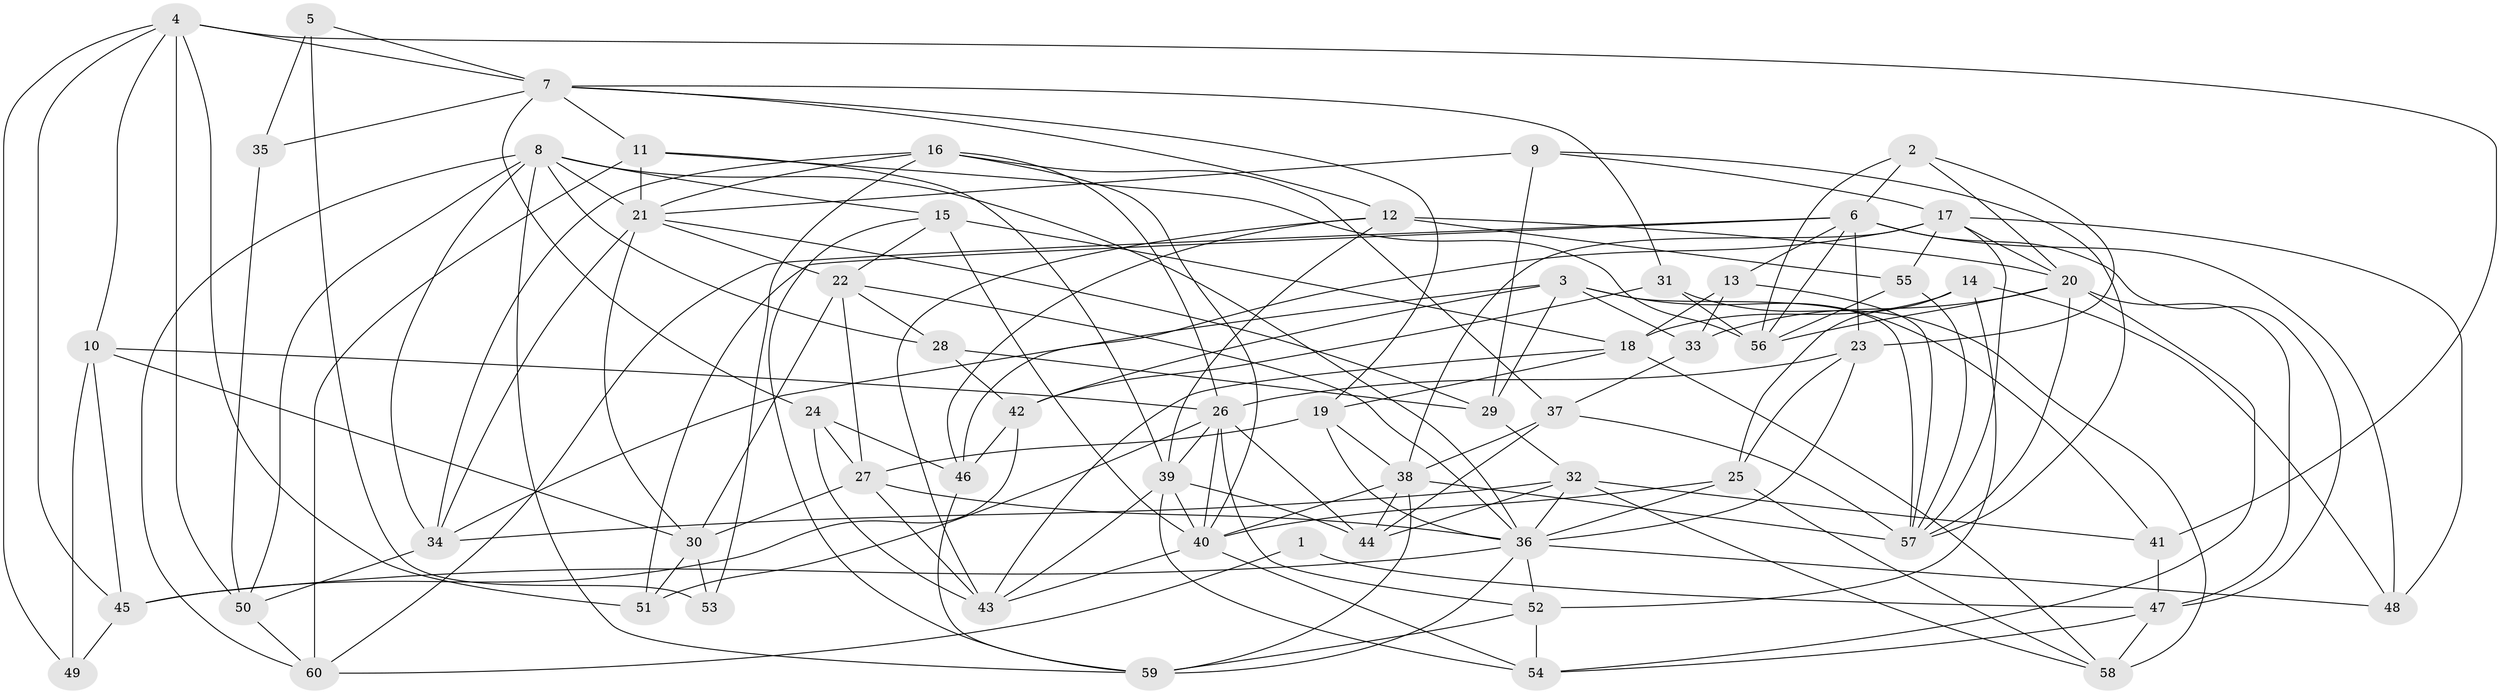 // original degree distribution, {5: 0.11764705882352941, 4: 0.35294117647058826, 8: 0.025210084033613446, 7: 0.025210084033613446, 2: 0.11764705882352941, 3: 0.2605042016806723, 6: 0.10084033613445378}
// Generated by graph-tools (version 1.1) at 2025/01/03/09/25 03:01:59]
// undirected, 60 vertices, 164 edges
graph export_dot {
graph [start="1"]
  node [color=gray90,style=filled];
  1;
  2;
  3;
  4;
  5;
  6;
  7;
  8;
  9;
  10;
  11;
  12;
  13;
  14;
  15;
  16;
  17;
  18;
  19;
  20;
  21;
  22;
  23;
  24;
  25;
  26;
  27;
  28;
  29;
  30;
  31;
  32;
  33;
  34;
  35;
  36;
  37;
  38;
  39;
  40;
  41;
  42;
  43;
  44;
  45;
  46;
  47;
  48;
  49;
  50;
  51;
  52;
  53;
  54;
  55;
  56;
  57;
  58;
  59;
  60;
  1 -- 47 [weight=1.0];
  1 -- 60 [weight=1.0];
  2 -- 6 [weight=1.0];
  2 -- 20 [weight=1.0];
  2 -- 23 [weight=1.0];
  2 -- 56 [weight=1.0];
  3 -- 29 [weight=1.0];
  3 -- 33 [weight=1.0];
  3 -- 34 [weight=1.0];
  3 -- 41 [weight=1.0];
  3 -- 42 [weight=1.0];
  3 -- 57 [weight=2.0];
  4 -- 7 [weight=1.0];
  4 -- 10 [weight=1.0];
  4 -- 41 [weight=1.0];
  4 -- 45 [weight=1.0];
  4 -- 49 [weight=1.0];
  4 -- 50 [weight=2.0];
  4 -- 51 [weight=1.0];
  5 -- 7 [weight=1.0];
  5 -- 35 [weight=1.0];
  5 -- 53 [weight=1.0];
  6 -- 13 [weight=1.0];
  6 -- 23 [weight=2.0];
  6 -- 47 [weight=1.0];
  6 -- 48 [weight=1.0];
  6 -- 51 [weight=1.0];
  6 -- 56 [weight=1.0];
  6 -- 60 [weight=1.0];
  7 -- 11 [weight=1.0];
  7 -- 12 [weight=1.0];
  7 -- 19 [weight=1.0];
  7 -- 24 [weight=1.0];
  7 -- 31 [weight=1.0];
  7 -- 35 [weight=1.0];
  8 -- 15 [weight=1.0];
  8 -- 21 [weight=1.0];
  8 -- 28 [weight=1.0];
  8 -- 34 [weight=1.0];
  8 -- 36 [weight=1.0];
  8 -- 50 [weight=1.0];
  8 -- 59 [weight=1.0];
  8 -- 60 [weight=1.0];
  9 -- 17 [weight=1.0];
  9 -- 21 [weight=1.0];
  9 -- 29 [weight=1.0];
  9 -- 57 [weight=1.0];
  10 -- 26 [weight=1.0];
  10 -- 30 [weight=1.0];
  10 -- 45 [weight=1.0];
  10 -- 49 [weight=1.0];
  11 -- 21 [weight=1.0];
  11 -- 39 [weight=1.0];
  11 -- 56 [weight=1.0];
  11 -- 60 [weight=1.0];
  12 -- 20 [weight=1.0];
  12 -- 39 [weight=1.0];
  12 -- 43 [weight=2.0];
  12 -- 46 [weight=1.0];
  12 -- 55 [weight=1.0];
  13 -- 18 [weight=1.0];
  13 -- 33 [weight=1.0];
  13 -- 57 [weight=1.0];
  14 -- 18 [weight=1.0];
  14 -- 25 [weight=1.0];
  14 -- 48 [weight=1.0];
  14 -- 52 [weight=1.0];
  15 -- 18 [weight=1.0];
  15 -- 22 [weight=1.0];
  15 -- 40 [weight=2.0];
  15 -- 59 [weight=1.0];
  16 -- 21 [weight=1.0];
  16 -- 26 [weight=1.0];
  16 -- 34 [weight=1.0];
  16 -- 37 [weight=1.0];
  16 -- 40 [weight=1.0];
  16 -- 53 [weight=1.0];
  17 -- 20 [weight=1.0];
  17 -- 38 [weight=1.0];
  17 -- 46 [weight=1.0];
  17 -- 48 [weight=2.0];
  17 -- 55 [weight=1.0];
  17 -- 57 [weight=1.0];
  18 -- 19 [weight=1.0];
  18 -- 43 [weight=1.0];
  18 -- 58 [weight=1.0];
  19 -- 27 [weight=1.0];
  19 -- 36 [weight=2.0];
  19 -- 38 [weight=1.0];
  20 -- 33 [weight=2.0];
  20 -- 47 [weight=1.0];
  20 -- 54 [weight=1.0];
  20 -- 56 [weight=1.0];
  20 -- 57 [weight=1.0];
  21 -- 22 [weight=1.0];
  21 -- 29 [weight=1.0];
  21 -- 30 [weight=1.0];
  21 -- 34 [weight=1.0];
  22 -- 27 [weight=2.0];
  22 -- 28 [weight=1.0];
  22 -- 30 [weight=1.0];
  22 -- 36 [weight=1.0];
  23 -- 25 [weight=1.0];
  23 -- 26 [weight=1.0];
  23 -- 36 [weight=2.0];
  24 -- 27 [weight=1.0];
  24 -- 43 [weight=2.0];
  24 -- 46 [weight=1.0];
  25 -- 36 [weight=1.0];
  25 -- 40 [weight=1.0];
  25 -- 58 [weight=1.0];
  26 -- 39 [weight=1.0];
  26 -- 40 [weight=1.0];
  26 -- 44 [weight=1.0];
  26 -- 51 [weight=1.0];
  26 -- 52 [weight=1.0];
  27 -- 30 [weight=1.0];
  27 -- 36 [weight=1.0];
  27 -- 43 [weight=1.0];
  28 -- 29 [weight=1.0];
  28 -- 42 [weight=1.0];
  29 -- 32 [weight=1.0];
  30 -- 51 [weight=1.0];
  30 -- 53 [weight=1.0];
  31 -- 42 [weight=1.0];
  31 -- 56 [weight=1.0];
  31 -- 58 [weight=1.0];
  32 -- 34 [weight=1.0];
  32 -- 36 [weight=1.0];
  32 -- 41 [weight=1.0];
  32 -- 44 [weight=1.0];
  32 -- 58 [weight=1.0];
  33 -- 37 [weight=1.0];
  34 -- 50 [weight=1.0];
  35 -- 50 [weight=1.0];
  36 -- 45 [weight=1.0];
  36 -- 48 [weight=1.0];
  36 -- 52 [weight=1.0];
  36 -- 59 [weight=1.0];
  37 -- 38 [weight=1.0];
  37 -- 44 [weight=1.0];
  37 -- 57 [weight=1.0];
  38 -- 40 [weight=1.0];
  38 -- 44 [weight=1.0];
  38 -- 57 [weight=1.0];
  38 -- 59 [weight=1.0];
  39 -- 40 [weight=1.0];
  39 -- 43 [weight=1.0];
  39 -- 44 [weight=1.0];
  39 -- 54 [weight=1.0];
  40 -- 43 [weight=1.0];
  40 -- 54 [weight=1.0];
  41 -- 47 [weight=1.0];
  42 -- 45 [weight=2.0];
  42 -- 46 [weight=1.0];
  45 -- 49 [weight=1.0];
  46 -- 59 [weight=1.0];
  47 -- 54 [weight=1.0];
  47 -- 58 [weight=1.0];
  50 -- 60 [weight=1.0];
  52 -- 54 [weight=1.0];
  52 -- 59 [weight=1.0];
  55 -- 56 [weight=1.0];
  55 -- 57 [weight=1.0];
}
